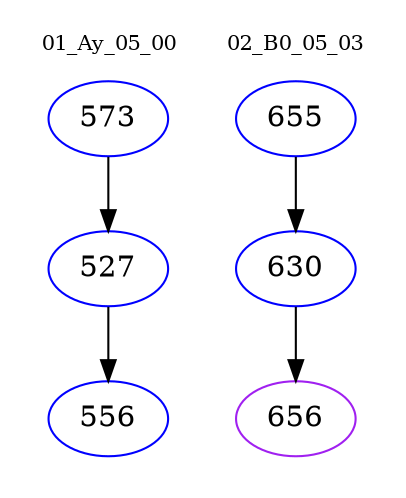 digraph{
subgraph cluster_0 {
color = white
label = "01_Ay_05_00";
fontsize=10;
T0_573 [label="573", color="blue"]
T0_573 -> T0_527 [color="black"]
T0_527 [label="527", color="blue"]
T0_527 -> T0_556 [color="black"]
T0_556 [label="556", color="blue"]
}
subgraph cluster_1 {
color = white
label = "02_B0_05_03";
fontsize=10;
T1_655 [label="655", color="blue"]
T1_655 -> T1_630 [color="black"]
T1_630 [label="630", color="blue"]
T1_630 -> T1_656 [color="black"]
T1_656 [label="656", color="purple"]
}
}

